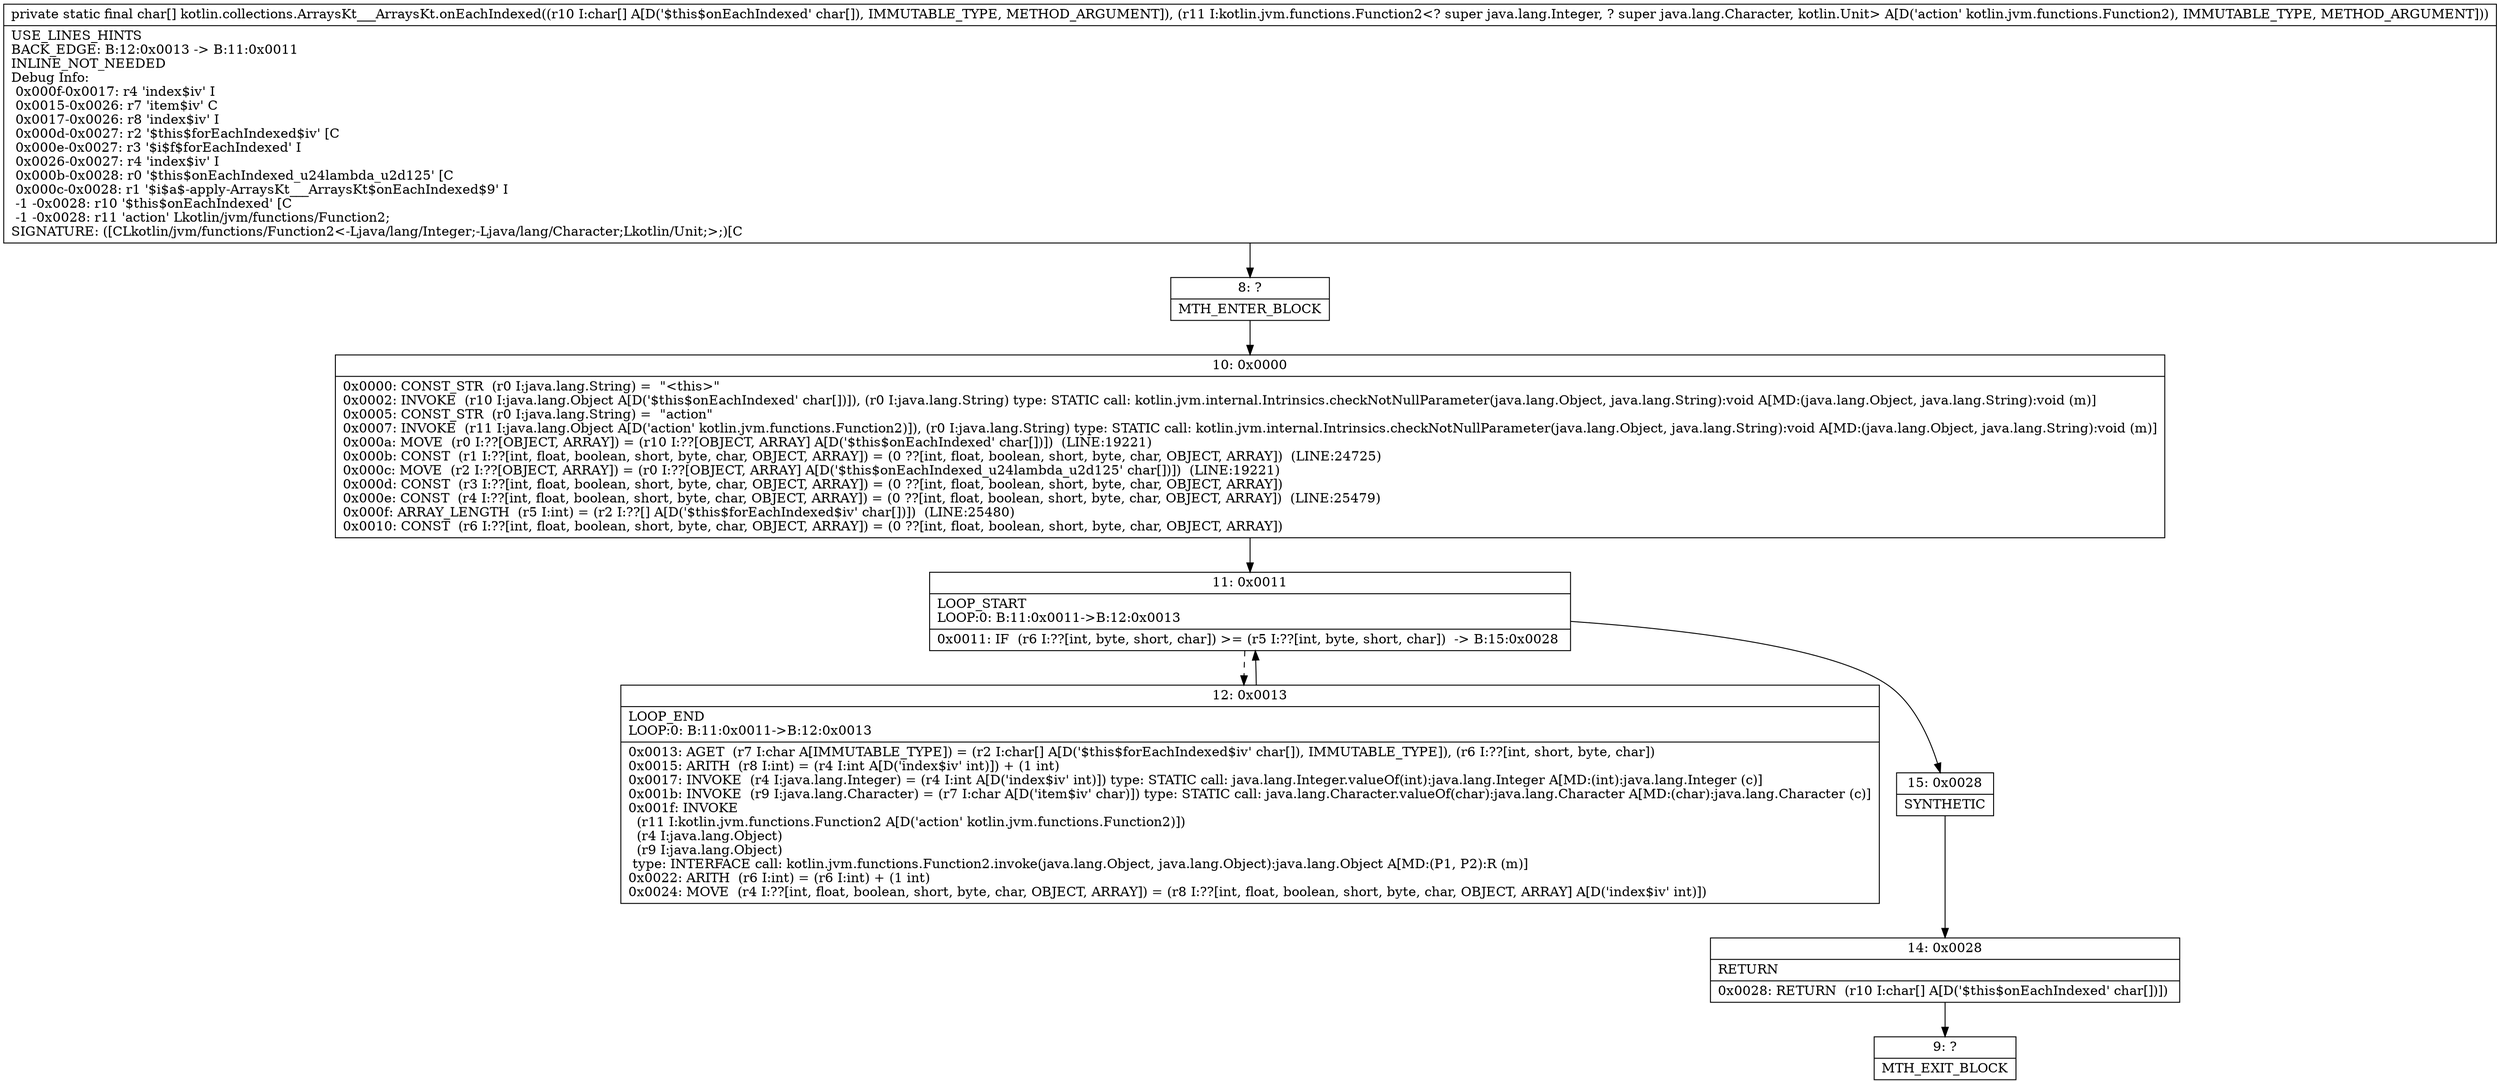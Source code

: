 digraph "CFG forkotlin.collections.ArraysKt___ArraysKt.onEachIndexed([CLkotlin\/jvm\/functions\/Function2;)[C" {
Node_8 [shape=record,label="{8\:\ ?|MTH_ENTER_BLOCK\l}"];
Node_10 [shape=record,label="{10\:\ 0x0000|0x0000: CONST_STR  (r0 I:java.lang.String) =  \"\<this\>\" \l0x0002: INVOKE  (r10 I:java.lang.Object A[D('$this$onEachIndexed' char[])]), (r0 I:java.lang.String) type: STATIC call: kotlin.jvm.internal.Intrinsics.checkNotNullParameter(java.lang.Object, java.lang.String):void A[MD:(java.lang.Object, java.lang.String):void (m)]\l0x0005: CONST_STR  (r0 I:java.lang.String) =  \"action\" \l0x0007: INVOKE  (r11 I:java.lang.Object A[D('action' kotlin.jvm.functions.Function2)]), (r0 I:java.lang.String) type: STATIC call: kotlin.jvm.internal.Intrinsics.checkNotNullParameter(java.lang.Object, java.lang.String):void A[MD:(java.lang.Object, java.lang.String):void (m)]\l0x000a: MOVE  (r0 I:??[OBJECT, ARRAY]) = (r10 I:??[OBJECT, ARRAY] A[D('$this$onEachIndexed' char[])])  (LINE:19221)\l0x000b: CONST  (r1 I:??[int, float, boolean, short, byte, char, OBJECT, ARRAY]) = (0 ??[int, float, boolean, short, byte, char, OBJECT, ARRAY])  (LINE:24725)\l0x000c: MOVE  (r2 I:??[OBJECT, ARRAY]) = (r0 I:??[OBJECT, ARRAY] A[D('$this$onEachIndexed_u24lambda_u2d125' char[])])  (LINE:19221)\l0x000d: CONST  (r3 I:??[int, float, boolean, short, byte, char, OBJECT, ARRAY]) = (0 ??[int, float, boolean, short, byte, char, OBJECT, ARRAY]) \l0x000e: CONST  (r4 I:??[int, float, boolean, short, byte, char, OBJECT, ARRAY]) = (0 ??[int, float, boolean, short, byte, char, OBJECT, ARRAY])  (LINE:25479)\l0x000f: ARRAY_LENGTH  (r5 I:int) = (r2 I:??[] A[D('$this$forEachIndexed$iv' char[])])  (LINE:25480)\l0x0010: CONST  (r6 I:??[int, float, boolean, short, byte, char, OBJECT, ARRAY]) = (0 ??[int, float, boolean, short, byte, char, OBJECT, ARRAY]) \l}"];
Node_11 [shape=record,label="{11\:\ 0x0011|LOOP_START\lLOOP:0: B:11:0x0011\-\>B:12:0x0013\l|0x0011: IF  (r6 I:??[int, byte, short, char]) \>= (r5 I:??[int, byte, short, char])  \-\> B:15:0x0028 \l}"];
Node_12 [shape=record,label="{12\:\ 0x0013|LOOP_END\lLOOP:0: B:11:0x0011\-\>B:12:0x0013\l|0x0013: AGET  (r7 I:char A[IMMUTABLE_TYPE]) = (r2 I:char[] A[D('$this$forEachIndexed$iv' char[]), IMMUTABLE_TYPE]), (r6 I:??[int, short, byte, char]) \l0x0015: ARITH  (r8 I:int) = (r4 I:int A[D('index$iv' int)]) + (1 int) \l0x0017: INVOKE  (r4 I:java.lang.Integer) = (r4 I:int A[D('index$iv' int)]) type: STATIC call: java.lang.Integer.valueOf(int):java.lang.Integer A[MD:(int):java.lang.Integer (c)]\l0x001b: INVOKE  (r9 I:java.lang.Character) = (r7 I:char A[D('item$iv' char)]) type: STATIC call: java.lang.Character.valueOf(char):java.lang.Character A[MD:(char):java.lang.Character (c)]\l0x001f: INVOKE  \l  (r11 I:kotlin.jvm.functions.Function2 A[D('action' kotlin.jvm.functions.Function2)])\l  (r4 I:java.lang.Object)\l  (r9 I:java.lang.Object)\l type: INTERFACE call: kotlin.jvm.functions.Function2.invoke(java.lang.Object, java.lang.Object):java.lang.Object A[MD:(P1, P2):R (m)]\l0x0022: ARITH  (r6 I:int) = (r6 I:int) + (1 int) \l0x0024: MOVE  (r4 I:??[int, float, boolean, short, byte, char, OBJECT, ARRAY]) = (r8 I:??[int, float, boolean, short, byte, char, OBJECT, ARRAY] A[D('index$iv' int)]) \l}"];
Node_15 [shape=record,label="{15\:\ 0x0028|SYNTHETIC\l}"];
Node_14 [shape=record,label="{14\:\ 0x0028|RETURN\l|0x0028: RETURN  (r10 I:char[] A[D('$this$onEachIndexed' char[])]) \l}"];
Node_9 [shape=record,label="{9\:\ ?|MTH_EXIT_BLOCK\l}"];
MethodNode[shape=record,label="{private static final char[] kotlin.collections.ArraysKt___ArraysKt.onEachIndexed((r10 I:char[] A[D('$this$onEachIndexed' char[]), IMMUTABLE_TYPE, METHOD_ARGUMENT]), (r11 I:kotlin.jvm.functions.Function2\<? super java.lang.Integer, ? super java.lang.Character, kotlin.Unit\> A[D('action' kotlin.jvm.functions.Function2), IMMUTABLE_TYPE, METHOD_ARGUMENT]))  | USE_LINES_HINTS\lBACK_EDGE: B:12:0x0013 \-\> B:11:0x0011\lINLINE_NOT_NEEDED\lDebug Info:\l  0x000f\-0x0017: r4 'index$iv' I\l  0x0015\-0x0026: r7 'item$iv' C\l  0x0017\-0x0026: r8 'index$iv' I\l  0x000d\-0x0027: r2 '$this$forEachIndexed$iv' [C\l  0x000e\-0x0027: r3 '$i$f$forEachIndexed' I\l  0x0026\-0x0027: r4 'index$iv' I\l  0x000b\-0x0028: r0 '$this$onEachIndexed_u24lambda_u2d125' [C\l  0x000c\-0x0028: r1 '$i$a$\-apply\-ArraysKt___ArraysKt$onEachIndexed$9' I\l  \-1 \-0x0028: r10 '$this$onEachIndexed' [C\l  \-1 \-0x0028: r11 'action' Lkotlin\/jvm\/functions\/Function2;\lSIGNATURE: ([CLkotlin\/jvm\/functions\/Function2\<\-Ljava\/lang\/Integer;\-Ljava\/lang\/Character;Lkotlin\/Unit;\>;)[C\l}"];
MethodNode -> Node_8;Node_8 -> Node_10;
Node_10 -> Node_11;
Node_11 -> Node_12[style=dashed];
Node_11 -> Node_15;
Node_12 -> Node_11;
Node_15 -> Node_14;
Node_14 -> Node_9;
}

